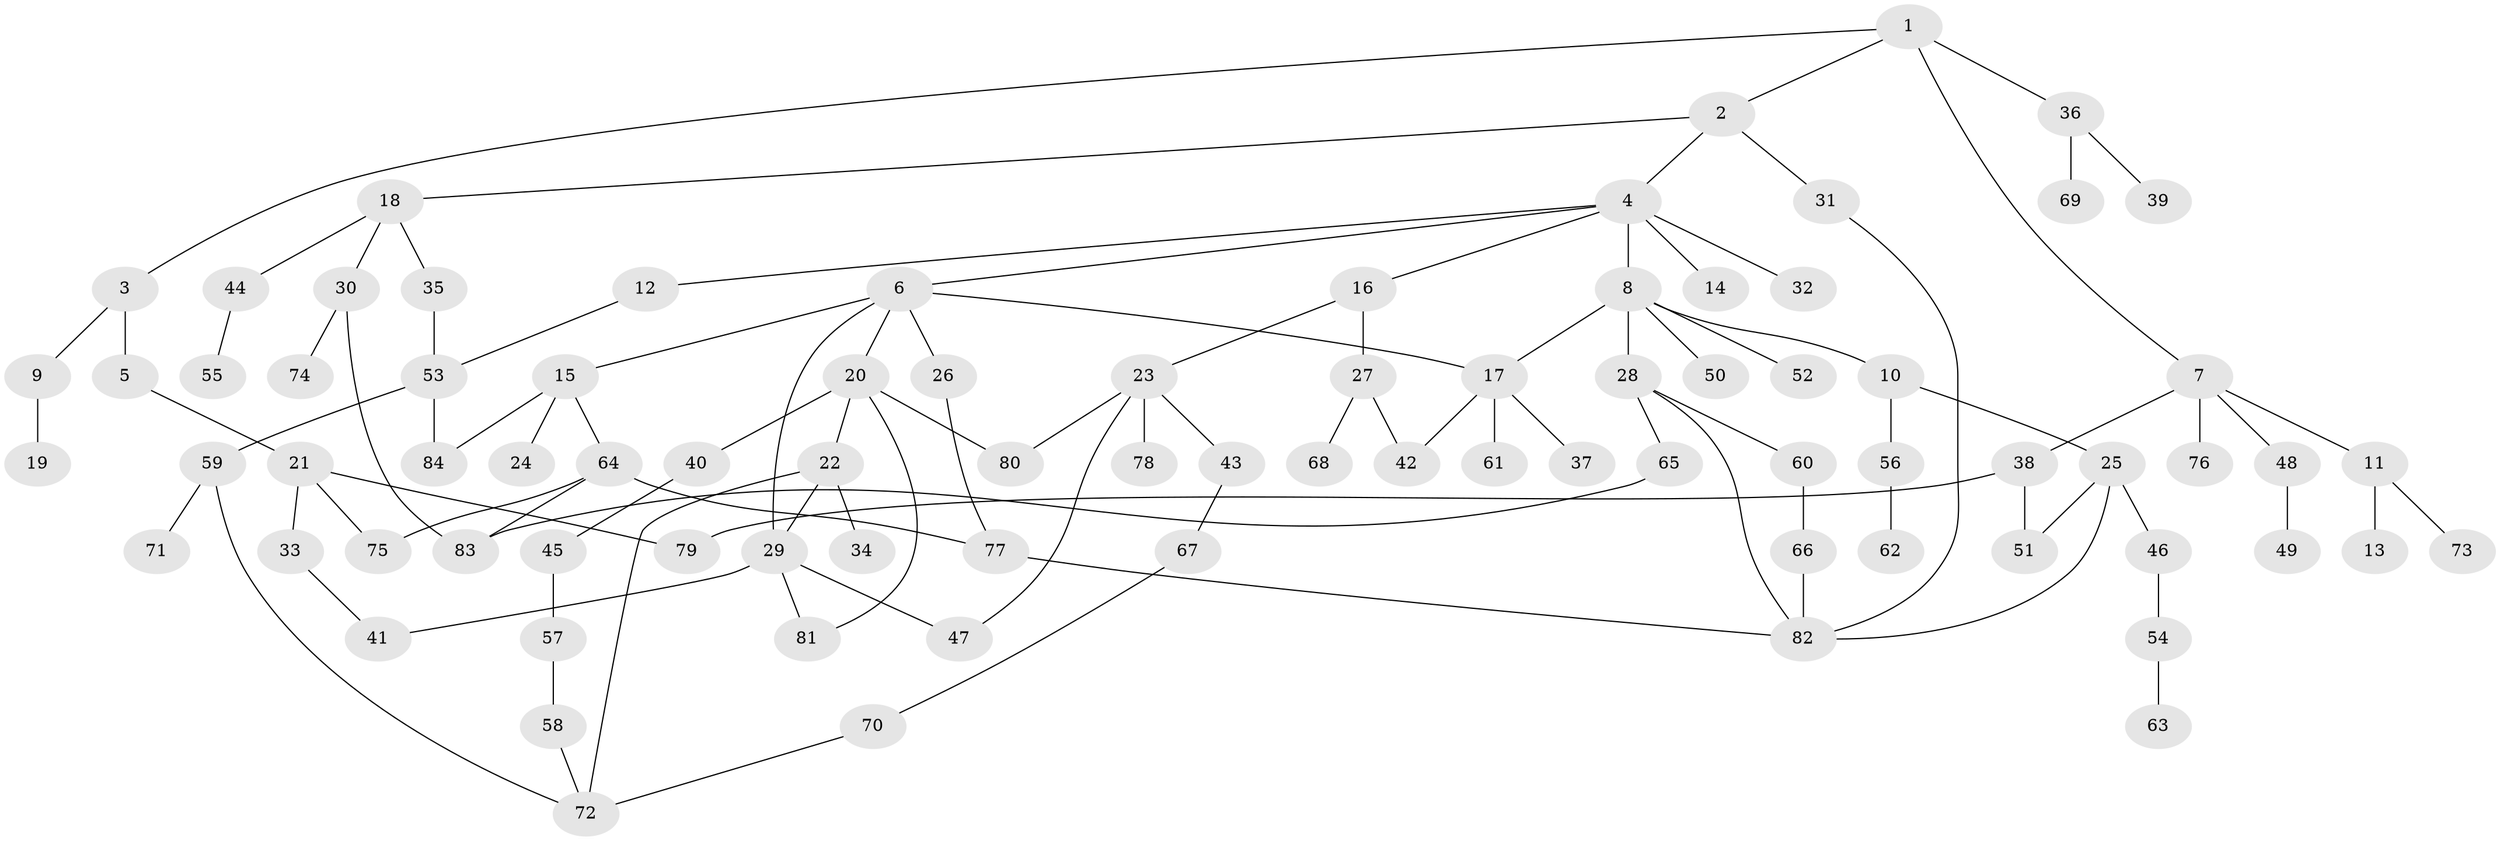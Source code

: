 // coarse degree distribution, {4: 0.09090909090909091, 9: 0.01818181818181818, 3: 0.07272727272727272, 2: 0.3090909090909091, 8: 0.01818181818181818, 6: 0.03636363636363636, 5: 0.14545454545454545, 1: 0.3090909090909091}
// Generated by graph-tools (version 1.1) at 2025/23/03/03/25 07:23:30]
// undirected, 84 vertices, 105 edges
graph export_dot {
graph [start="1"]
  node [color=gray90,style=filled];
  1;
  2;
  3;
  4;
  5;
  6;
  7;
  8;
  9;
  10;
  11;
  12;
  13;
  14;
  15;
  16;
  17;
  18;
  19;
  20;
  21;
  22;
  23;
  24;
  25;
  26;
  27;
  28;
  29;
  30;
  31;
  32;
  33;
  34;
  35;
  36;
  37;
  38;
  39;
  40;
  41;
  42;
  43;
  44;
  45;
  46;
  47;
  48;
  49;
  50;
  51;
  52;
  53;
  54;
  55;
  56;
  57;
  58;
  59;
  60;
  61;
  62;
  63;
  64;
  65;
  66;
  67;
  68;
  69;
  70;
  71;
  72;
  73;
  74;
  75;
  76;
  77;
  78;
  79;
  80;
  81;
  82;
  83;
  84;
  1 -- 2;
  1 -- 3;
  1 -- 7;
  1 -- 36;
  2 -- 4;
  2 -- 18;
  2 -- 31;
  3 -- 5;
  3 -- 9;
  4 -- 6;
  4 -- 8;
  4 -- 12;
  4 -- 14;
  4 -- 16;
  4 -- 32;
  5 -- 21;
  6 -- 15;
  6 -- 20;
  6 -- 26;
  6 -- 29;
  6 -- 17;
  7 -- 11;
  7 -- 38;
  7 -- 48;
  7 -- 76;
  8 -- 10;
  8 -- 17;
  8 -- 28;
  8 -- 50;
  8 -- 52;
  9 -- 19;
  10 -- 25;
  10 -- 56;
  11 -- 13;
  11 -- 73;
  12 -- 53;
  15 -- 24;
  15 -- 64;
  15 -- 84;
  16 -- 23;
  16 -- 27;
  17 -- 37;
  17 -- 61;
  17 -- 42;
  18 -- 30;
  18 -- 35;
  18 -- 44;
  20 -- 22;
  20 -- 40;
  20 -- 80;
  20 -- 81;
  21 -- 33;
  21 -- 79;
  21 -- 75;
  22 -- 34;
  22 -- 72;
  22 -- 29;
  23 -- 43;
  23 -- 78;
  23 -- 47;
  23 -- 80;
  25 -- 46;
  25 -- 82;
  25 -- 51;
  26 -- 77;
  27 -- 42;
  27 -- 68;
  28 -- 60;
  28 -- 65;
  28 -- 82;
  29 -- 41;
  29 -- 47;
  29 -- 81;
  30 -- 74;
  30 -- 83;
  31 -- 82;
  33 -- 41;
  35 -- 53;
  36 -- 39;
  36 -- 69;
  38 -- 51;
  38 -- 79;
  40 -- 45;
  43 -- 67;
  44 -- 55;
  45 -- 57;
  46 -- 54;
  48 -- 49;
  53 -- 59;
  53 -- 84;
  54 -- 63;
  56 -- 62;
  57 -- 58;
  58 -- 72;
  59 -- 71;
  59 -- 72;
  60 -- 66;
  64 -- 75;
  64 -- 83;
  64 -- 77;
  65 -- 83;
  66 -- 82;
  67 -- 70;
  70 -- 72;
  77 -- 82;
}
